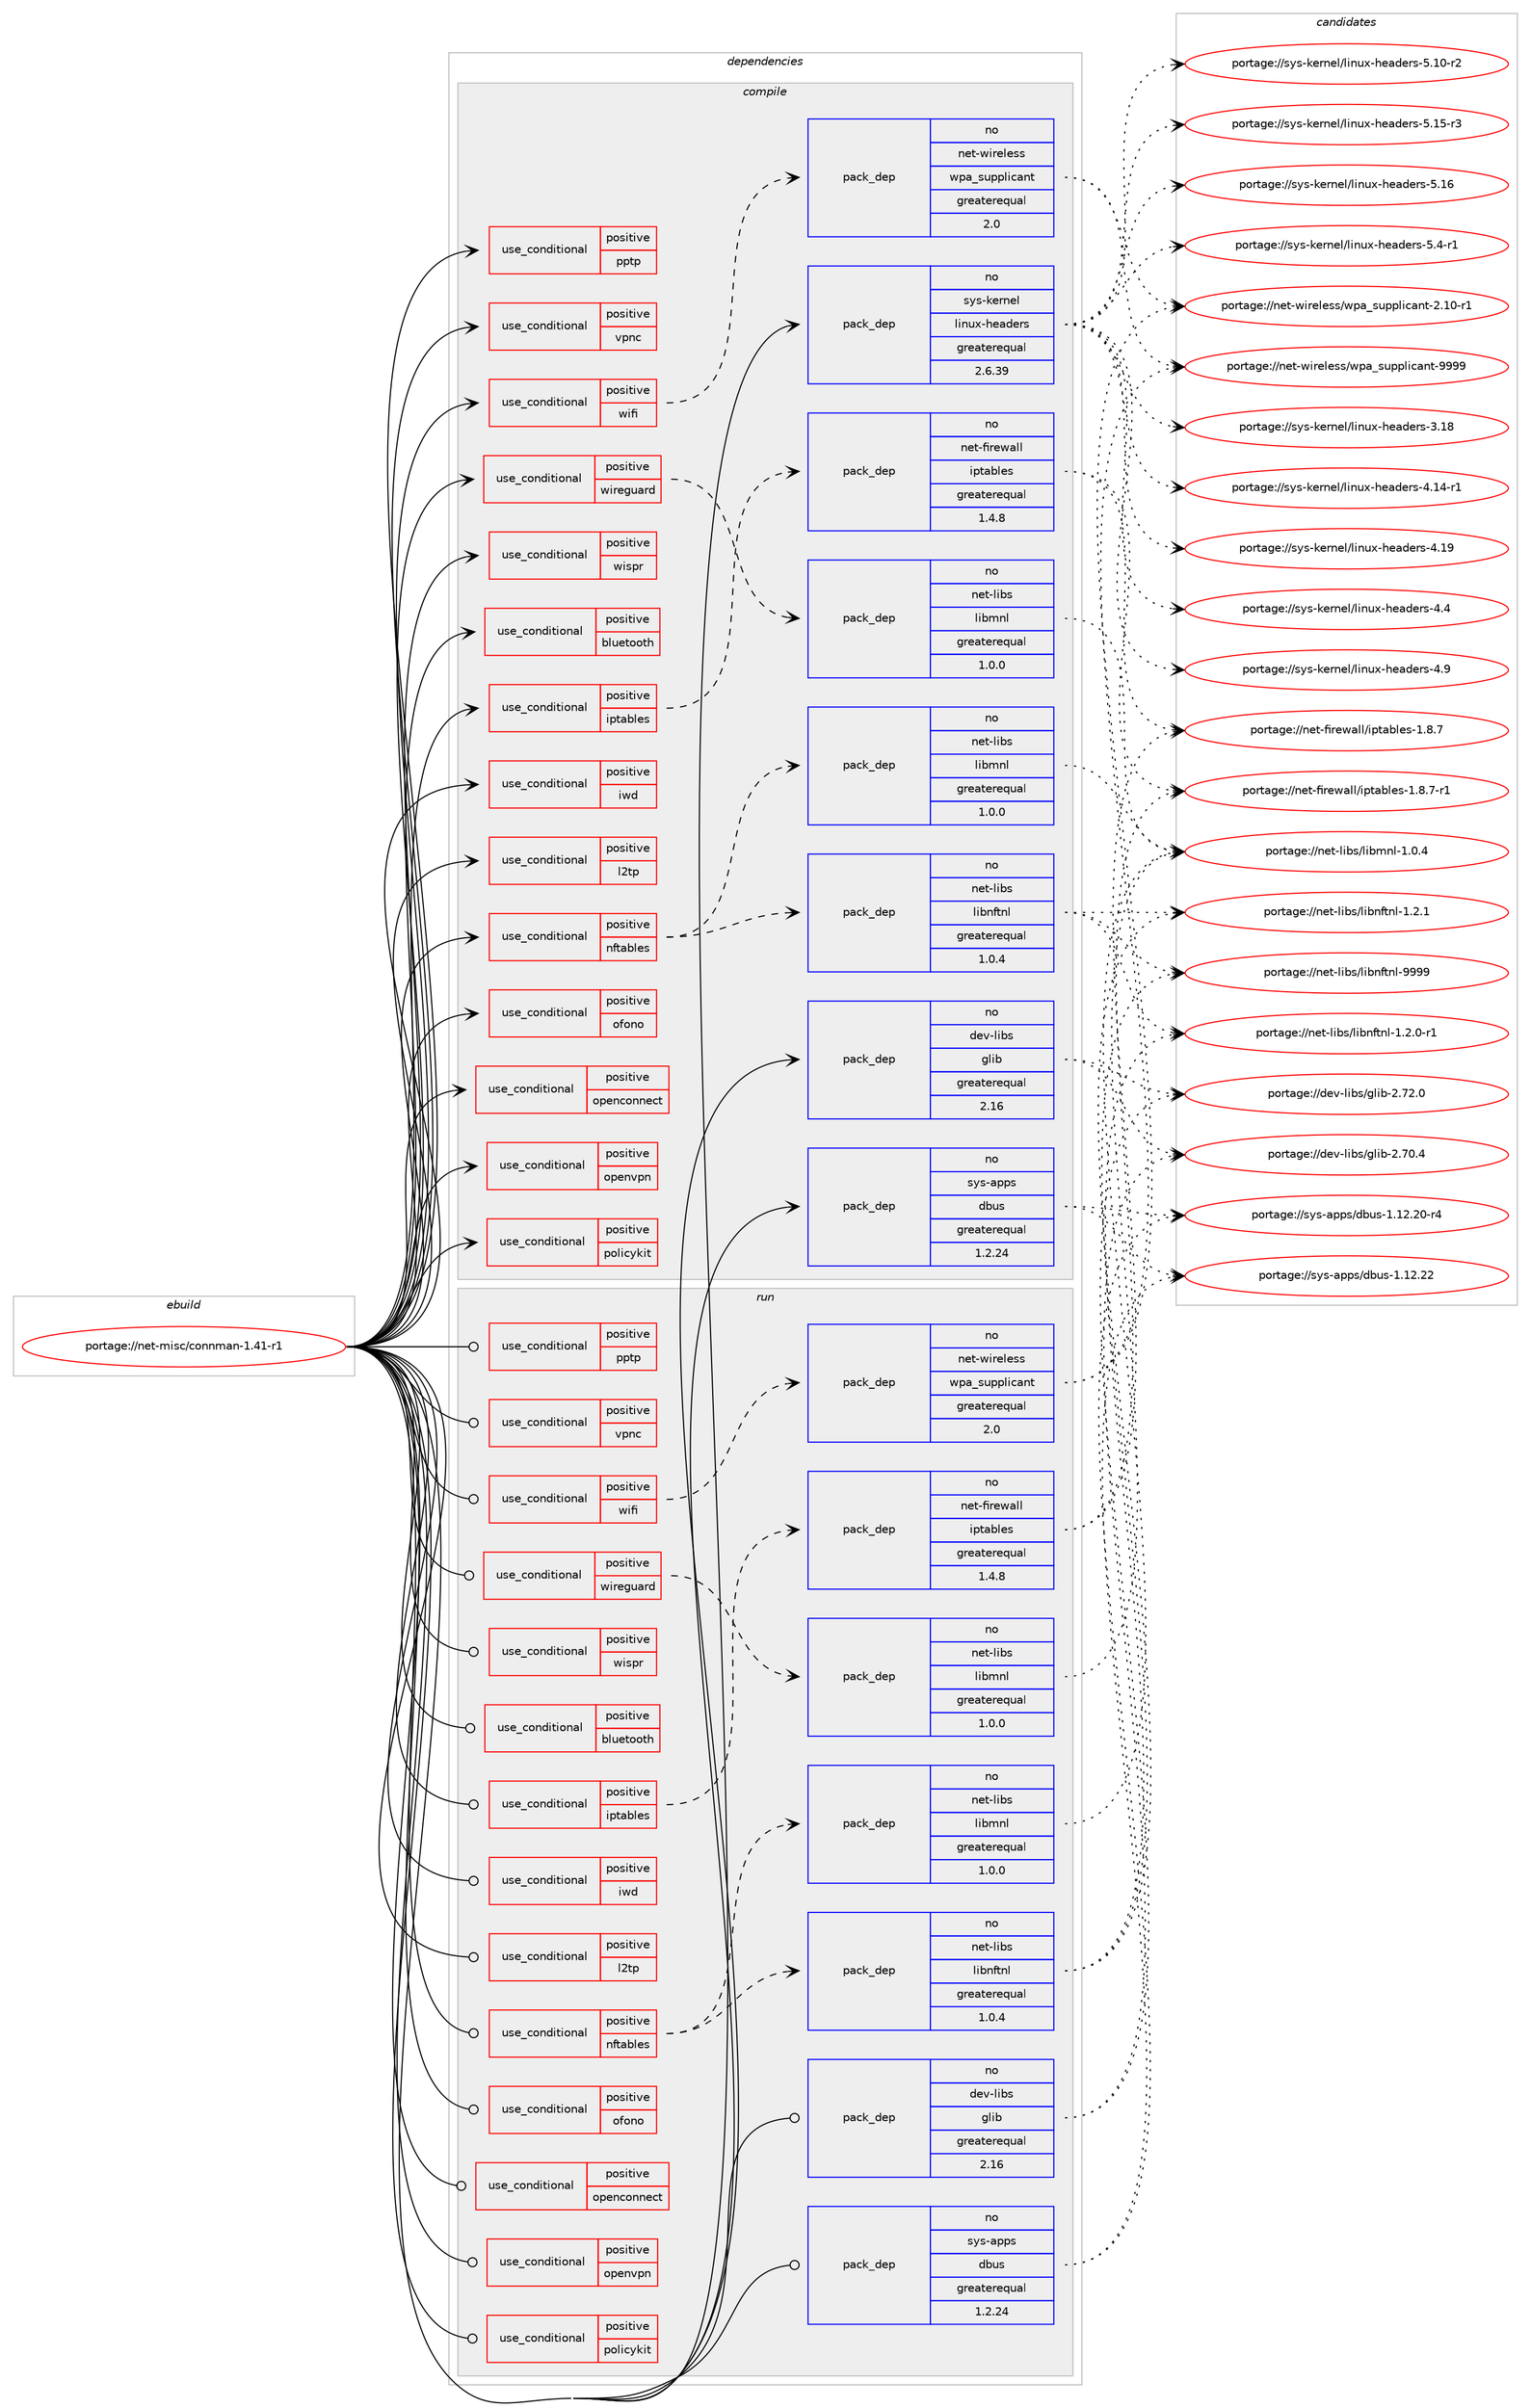 digraph prolog {

# *************
# Graph options
# *************

newrank=true;
concentrate=true;
compound=true;
graph [rankdir=LR,fontname=Helvetica,fontsize=10,ranksep=1.5];#, ranksep=2.5, nodesep=0.2];
edge  [arrowhead=vee];
node  [fontname=Helvetica,fontsize=10];

# **********
# The ebuild
# **********

subgraph cluster_leftcol {
color=gray;
rank=same;
label=<<i>ebuild</i>>;
id [label="portage://net-misc/connman-1.41-r1", color=red, width=4, href="../net-misc/connman-1.41-r1.svg"];
}

# ****************
# The dependencies
# ****************

subgraph cluster_midcol {
color=gray;
label=<<i>dependencies</i>>;
subgraph cluster_compile {
fillcolor="#eeeeee";
style=filled;
label=<<i>compile</i>>;
subgraph cond119 {
dependency193 [label=<<TABLE BORDER="0" CELLBORDER="1" CELLSPACING="0" CELLPADDING="4"><TR><TD ROWSPAN="3" CELLPADDING="10">use_conditional</TD></TR><TR><TD>positive</TD></TR><TR><TD>bluetooth</TD></TR></TABLE>>, shape=none, color=red];
# *** BEGIN UNKNOWN DEPENDENCY TYPE (TODO) ***
# dependency193 -> package_dependency(portage://net-misc/connman-1.41-r1,install,no,net-wireless,bluez,none,[,,],[],[])
# *** END UNKNOWN DEPENDENCY TYPE (TODO) ***

}
id:e -> dependency193:w [weight=20,style="solid",arrowhead="vee"];
subgraph cond120 {
dependency194 [label=<<TABLE BORDER="0" CELLBORDER="1" CELLSPACING="0" CELLPADDING="4"><TR><TD ROWSPAN="3" CELLPADDING="10">use_conditional</TD></TR><TR><TD>positive</TD></TR><TR><TD>iptables</TD></TR></TABLE>>, shape=none, color=red];
subgraph pack68 {
dependency195 [label=<<TABLE BORDER="0" CELLBORDER="1" CELLSPACING="0" CELLPADDING="4" WIDTH="220"><TR><TD ROWSPAN="6" CELLPADDING="30">pack_dep</TD></TR><TR><TD WIDTH="110">no</TD></TR><TR><TD>net-firewall</TD></TR><TR><TD>iptables</TD></TR><TR><TD>greaterequal</TD></TR><TR><TD>1.4.8</TD></TR></TABLE>>, shape=none, color=blue];
}
dependency194:e -> dependency195:w [weight=20,style="dashed",arrowhead="vee"];
}
id:e -> dependency194:w [weight=20,style="solid",arrowhead="vee"];
subgraph cond121 {
dependency196 [label=<<TABLE BORDER="0" CELLBORDER="1" CELLSPACING="0" CELLPADDING="4"><TR><TD ROWSPAN="3" CELLPADDING="10">use_conditional</TD></TR><TR><TD>positive</TD></TR><TR><TD>iwd</TD></TR></TABLE>>, shape=none, color=red];
# *** BEGIN UNKNOWN DEPENDENCY TYPE (TODO) ***
# dependency196 -> package_dependency(portage://net-misc/connman-1.41-r1,install,no,net-wireless,iwd,none,[,,],[],[])
# *** END UNKNOWN DEPENDENCY TYPE (TODO) ***

}
id:e -> dependency196:w [weight=20,style="solid",arrowhead="vee"];
subgraph cond122 {
dependency197 [label=<<TABLE BORDER="0" CELLBORDER="1" CELLSPACING="0" CELLPADDING="4"><TR><TD ROWSPAN="3" CELLPADDING="10">use_conditional</TD></TR><TR><TD>positive</TD></TR><TR><TD>l2tp</TD></TR></TABLE>>, shape=none, color=red];
# *** BEGIN UNKNOWN DEPENDENCY TYPE (TODO) ***
# dependency197 -> package_dependency(portage://net-misc/connman-1.41-r1,install,no,net-dialup,xl2tpd,none,[,,],[],[])
# *** END UNKNOWN DEPENDENCY TYPE (TODO) ***

}
id:e -> dependency197:w [weight=20,style="solid",arrowhead="vee"];
subgraph cond123 {
dependency198 [label=<<TABLE BORDER="0" CELLBORDER="1" CELLSPACING="0" CELLPADDING="4"><TR><TD ROWSPAN="3" CELLPADDING="10">use_conditional</TD></TR><TR><TD>positive</TD></TR><TR><TD>nftables</TD></TR></TABLE>>, shape=none, color=red];
subgraph pack69 {
dependency199 [label=<<TABLE BORDER="0" CELLBORDER="1" CELLSPACING="0" CELLPADDING="4" WIDTH="220"><TR><TD ROWSPAN="6" CELLPADDING="30">pack_dep</TD></TR><TR><TD WIDTH="110">no</TD></TR><TR><TD>net-libs</TD></TR><TR><TD>libnftnl</TD></TR><TR><TD>greaterequal</TD></TR><TR><TD>1.0.4</TD></TR></TABLE>>, shape=none, color=blue];
}
dependency198:e -> dependency199:w [weight=20,style="dashed",arrowhead="vee"];
subgraph pack70 {
dependency200 [label=<<TABLE BORDER="0" CELLBORDER="1" CELLSPACING="0" CELLPADDING="4" WIDTH="220"><TR><TD ROWSPAN="6" CELLPADDING="30">pack_dep</TD></TR><TR><TD WIDTH="110">no</TD></TR><TR><TD>net-libs</TD></TR><TR><TD>libmnl</TD></TR><TR><TD>greaterequal</TD></TR><TR><TD>1.0.0</TD></TR></TABLE>>, shape=none, color=blue];
}
dependency198:e -> dependency200:w [weight=20,style="dashed",arrowhead="vee"];
}
id:e -> dependency198:w [weight=20,style="solid",arrowhead="vee"];
subgraph cond124 {
dependency201 [label=<<TABLE BORDER="0" CELLBORDER="1" CELLSPACING="0" CELLPADDING="4"><TR><TD ROWSPAN="3" CELLPADDING="10">use_conditional</TD></TR><TR><TD>positive</TD></TR><TR><TD>ofono</TD></TR></TABLE>>, shape=none, color=red];
# *** BEGIN UNKNOWN DEPENDENCY TYPE (TODO) ***
# dependency201 -> package_dependency(portage://net-misc/connman-1.41-r1,install,no,net-misc,ofono,none,[,,],[],[])
# *** END UNKNOWN DEPENDENCY TYPE (TODO) ***

}
id:e -> dependency201:w [weight=20,style="solid",arrowhead="vee"];
subgraph cond125 {
dependency202 [label=<<TABLE BORDER="0" CELLBORDER="1" CELLSPACING="0" CELLPADDING="4"><TR><TD ROWSPAN="3" CELLPADDING="10">use_conditional</TD></TR><TR><TD>positive</TD></TR><TR><TD>openconnect</TD></TR></TABLE>>, shape=none, color=red];
# *** BEGIN UNKNOWN DEPENDENCY TYPE (TODO) ***
# dependency202 -> package_dependency(portage://net-misc/connman-1.41-r1,install,no,net-vpn,openconnect,none,[,,],[],[])
# *** END UNKNOWN DEPENDENCY TYPE (TODO) ***

}
id:e -> dependency202:w [weight=20,style="solid",arrowhead="vee"];
subgraph cond126 {
dependency203 [label=<<TABLE BORDER="0" CELLBORDER="1" CELLSPACING="0" CELLPADDING="4"><TR><TD ROWSPAN="3" CELLPADDING="10">use_conditional</TD></TR><TR><TD>positive</TD></TR><TR><TD>openvpn</TD></TR></TABLE>>, shape=none, color=red];
# *** BEGIN UNKNOWN DEPENDENCY TYPE (TODO) ***
# dependency203 -> package_dependency(portage://net-misc/connman-1.41-r1,install,no,net-vpn,openvpn,none,[,,],[],[])
# *** END UNKNOWN DEPENDENCY TYPE (TODO) ***

}
id:e -> dependency203:w [weight=20,style="solid",arrowhead="vee"];
subgraph cond127 {
dependency204 [label=<<TABLE BORDER="0" CELLBORDER="1" CELLSPACING="0" CELLPADDING="4"><TR><TD ROWSPAN="3" CELLPADDING="10">use_conditional</TD></TR><TR><TD>positive</TD></TR><TR><TD>policykit</TD></TR></TABLE>>, shape=none, color=red];
# *** BEGIN UNKNOWN DEPENDENCY TYPE (TODO) ***
# dependency204 -> package_dependency(portage://net-misc/connman-1.41-r1,install,no,sys-auth,polkit,none,[,,],[],[])
# *** END UNKNOWN DEPENDENCY TYPE (TODO) ***

}
id:e -> dependency204:w [weight=20,style="solid",arrowhead="vee"];
subgraph cond128 {
dependency205 [label=<<TABLE BORDER="0" CELLBORDER="1" CELLSPACING="0" CELLPADDING="4"><TR><TD ROWSPAN="3" CELLPADDING="10">use_conditional</TD></TR><TR><TD>positive</TD></TR><TR><TD>pptp</TD></TR></TABLE>>, shape=none, color=red];
# *** BEGIN UNKNOWN DEPENDENCY TYPE (TODO) ***
# dependency205 -> package_dependency(portage://net-misc/connman-1.41-r1,install,no,net-dialup,pptpclient,none,[,,],[],[])
# *** END UNKNOWN DEPENDENCY TYPE (TODO) ***

}
id:e -> dependency205:w [weight=20,style="solid",arrowhead="vee"];
subgraph cond129 {
dependency206 [label=<<TABLE BORDER="0" CELLBORDER="1" CELLSPACING="0" CELLPADDING="4"><TR><TD ROWSPAN="3" CELLPADDING="10">use_conditional</TD></TR><TR><TD>positive</TD></TR><TR><TD>vpnc</TD></TR></TABLE>>, shape=none, color=red];
# *** BEGIN UNKNOWN DEPENDENCY TYPE (TODO) ***
# dependency206 -> package_dependency(portage://net-misc/connman-1.41-r1,install,no,net-vpn,vpnc,none,[,,],[],[])
# *** END UNKNOWN DEPENDENCY TYPE (TODO) ***

}
id:e -> dependency206:w [weight=20,style="solid",arrowhead="vee"];
subgraph cond130 {
dependency207 [label=<<TABLE BORDER="0" CELLBORDER="1" CELLSPACING="0" CELLPADDING="4"><TR><TD ROWSPAN="3" CELLPADDING="10">use_conditional</TD></TR><TR><TD>positive</TD></TR><TR><TD>wifi</TD></TR></TABLE>>, shape=none, color=red];
subgraph pack71 {
dependency208 [label=<<TABLE BORDER="0" CELLBORDER="1" CELLSPACING="0" CELLPADDING="4" WIDTH="220"><TR><TD ROWSPAN="6" CELLPADDING="30">pack_dep</TD></TR><TR><TD WIDTH="110">no</TD></TR><TR><TD>net-wireless</TD></TR><TR><TD>wpa_supplicant</TD></TR><TR><TD>greaterequal</TD></TR><TR><TD>2.0</TD></TR></TABLE>>, shape=none, color=blue];
}
dependency207:e -> dependency208:w [weight=20,style="dashed",arrowhead="vee"];
}
id:e -> dependency207:w [weight=20,style="solid",arrowhead="vee"];
subgraph cond131 {
dependency209 [label=<<TABLE BORDER="0" CELLBORDER="1" CELLSPACING="0" CELLPADDING="4"><TR><TD ROWSPAN="3" CELLPADDING="10">use_conditional</TD></TR><TR><TD>positive</TD></TR><TR><TD>wireguard</TD></TR></TABLE>>, shape=none, color=red];
subgraph pack72 {
dependency210 [label=<<TABLE BORDER="0" CELLBORDER="1" CELLSPACING="0" CELLPADDING="4" WIDTH="220"><TR><TD ROWSPAN="6" CELLPADDING="30">pack_dep</TD></TR><TR><TD WIDTH="110">no</TD></TR><TR><TD>net-libs</TD></TR><TR><TD>libmnl</TD></TR><TR><TD>greaterequal</TD></TR><TR><TD>1.0.0</TD></TR></TABLE>>, shape=none, color=blue];
}
dependency209:e -> dependency210:w [weight=20,style="dashed",arrowhead="vee"];
}
id:e -> dependency209:w [weight=20,style="solid",arrowhead="vee"];
subgraph cond132 {
dependency211 [label=<<TABLE BORDER="0" CELLBORDER="1" CELLSPACING="0" CELLPADDING="4"><TR><TD ROWSPAN="3" CELLPADDING="10">use_conditional</TD></TR><TR><TD>positive</TD></TR><TR><TD>wispr</TD></TR></TABLE>>, shape=none, color=red];
# *** BEGIN UNKNOWN DEPENDENCY TYPE (TODO) ***
# dependency211 -> package_dependency(portage://net-misc/connman-1.41-r1,install,no,net-libs,gnutls,none,[,,],[],[])
# *** END UNKNOWN DEPENDENCY TYPE (TODO) ***

}
id:e -> dependency211:w [weight=20,style="solid",arrowhead="vee"];
subgraph pack73 {
dependency212 [label=<<TABLE BORDER="0" CELLBORDER="1" CELLSPACING="0" CELLPADDING="4" WIDTH="220"><TR><TD ROWSPAN="6" CELLPADDING="30">pack_dep</TD></TR><TR><TD WIDTH="110">no</TD></TR><TR><TD>dev-libs</TD></TR><TR><TD>glib</TD></TR><TR><TD>greaterequal</TD></TR><TR><TD>2.16</TD></TR></TABLE>>, shape=none, color=blue];
}
id:e -> dependency212:w [weight=20,style="solid",arrowhead="vee"];
subgraph pack74 {
dependency213 [label=<<TABLE BORDER="0" CELLBORDER="1" CELLSPACING="0" CELLPADDING="4" WIDTH="220"><TR><TD ROWSPAN="6" CELLPADDING="30">pack_dep</TD></TR><TR><TD WIDTH="110">no</TD></TR><TR><TD>sys-apps</TD></TR><TR><TD>dbus</TD></TR><TR><TD>greaterequal</TD></TR><TR><TD>1.2.24</TD></TR></TABLE>>, shape=none, color=blue];
}
id:e -> dependency213:w [weight=20,style="solid",arrowhead="vee"];
subgraph pack75 {
dependency214 [label=<<TABLE BORDER="0" CELLBORDER="1" CELLSPACING="0" CELLPADDING="4" WIDTH="220"><TR><TD ROWSPAN="6" CELLPADDING="30">pack_dep</TD></TR><TR><TD WIDTH="110">no</TD></TR><TR><TD>sys-kernel</TD></TR><TR><TD>linux-headers</TD></TR><TR><TD>greaterequal</TD></TR><TR><TD>2.6.39</TD></TR></TABLE>>, shape=none, color=blue];
}
id:e -> dependency214:w [weight=20,style="solid",arrowhead="vee"];
# *** BEGIN UNKNOWN DEPENDENCY TYPE (TODO) ***
# id -> package_dependency(portage://net-misc/connman-1.41-r1,install,no,sys-libs,readline,none,[,,],[slot(0),equal],[])
# *** END UNKNOWN DEPENDENCY TYPE (TODO) ***

}
subgraph cluster_compileandrun {
fillcolor="#eeeeee";
style=filled;
label=<<i>compile and run</i>>;
}
subgraph cluster_run {
fillcolor="#eeeeee";
style=filled;
label=<<i>run</i>>;
subgraph cond133 {
dependency215 [label=<<TABLE BORDER="0" CELLBORDER="1" CELLSPACING="0" CELLPADDING="4"><TR><TD ROWSPAN="3" CELLPADDING="10">use_conditional</TD></TR><TR><TD>positive</TD></TR><TR><TD>bluetooth</TD></TR></TABLE>>, shape=none, color=red];
# *** BEGIN UNKNOWN DEPENDENCY TYPE (TODO) ***
# dependency215 -> package_dependency(portage://net-misc/connman-1.41-r1,run,no,net-wireless,bluez,none,[,,],[],[])
# *** END UNKNOWN DEPENDENCY TYPE (TODO) ***

}
id:e -> dependency215:w [weight=20,style="solid",arrowhead="odot"];
subgraph cond134 {
dependency216 [label=<<TABLE BORDER="0" CELLBORDER="1" CELLSPACING="0" CELLPADDING="4"><TR><TD ROWSPAN="3" CELLPADDING="10">use_conditional</TD></TR><TR><TD>positive</TD></TR><TR><TD>iptables</TD></TR></TABLE>>, shape=none, color=red];
subgraph pack76 {
dependency217 [label=<<TABLE BORDER="0" CELLBORDER="1" CELLSPACING="0" CELLPADDING="4" WIDTH="220"><TR><TD ROWSPAN="6" CELLPADDING="30">pack_dep</TD></TR><TR><TD WIDTH="110">no</TD></TR><TR><TD>net-firewall</TD></TR><TR><TD>iptables</TD></TR><TR><TD>greaterequal</TD></TR><TR><TD>1.4.8</TD></TR></TABLE>>, shape=none, color=blue];
}
dependency216:e -> dependency217:w [weight=20,style="dashed",arrowhead="vee"];
}
id:e -> dependency216:w [weight=20,style="solid",arrowhead="odot"];
subgraph cond135 {
dependency218 [label=<<TABLE BORDER="0" CELLBORDER="1" CELLSPACING="0" CELLPADDING="4"><TR><TD ROWSPAN="3" CELLPADDING="10">use_conditional</TD></TR><TR><TD>positive</TD></TR><TR><TD>iwd</TD></TR></TABLE>>, shape=none, color=red];
# *** BEGIN UNKNOWN DEPENDENCY TYPE (TODO) ***
# dependency218 -> package_dependency(portage://net-misc/connman-1.41-r1,run,no,net-wireless,iwd,none,[,,],[],[])
# *** END UNKNOWN DEPENDENCY TYPE (TODO) ***

}
id:e -> dependency218:w [weight=20,style="solid",arrowhead="odot"];
subgraph cond136 {
dependency219 [label=<<TABLE BORDER="0" CELLBORDER="1" CELLSPACING="0" CELLPADDING="4"><TR><TD ROWSPAN="3" CELLPADDING="10">use_conditional</TD></TR><TR><TD>positive</TD></TR><TR><TD>l2tp</TD></TR></TABLE>>, shape=none, color=red];
# *** BEGIN UNKNOWN DEPENDENCY TYPE (TODO) ***
# dependency219 -> package_dependency(portage://net-misc/connman-1.41-r1,run,no,net-dialup,xl2tpd,none,[,,],[],[])
# *** END UNKNOWN DEPENDENCY TYPE (TODO) ***

}
id:e -> dependency219:w [weight=20,style="solid",arrowhead="odot"];
subgraph cond137 {
dependency220 [label=<<TABLE BORDER="0" CELLBORDER="1" CELLSPACING="0" CELLPADDING="4"><TR><TD ROWSPAN="3" CELLPADDING="10">use_conditional</TD></TR><TR><TD>positive</TD></TR><TR><TD>nftables</TD></TR></TABLE>>, shape=none, color=red];
subgraph pack77 {
dependency221 [label=<<TABLE BORDER="0" CELLBORDER="1" CELLSPACING="0" CELLPADDING="4" WIDTH="220"><TR><TD ROWSPAN="6" CELLPADDING="30">pack_dep</TD></TR><TR><TD WIDTH="110">no</TD></TR><TR><TD>net-libs</TD></TR><TR><TD>libnftnl</TD></TR><TR><TD>greaterequal</TD></TR><TR><TD>1.0.4</TD></TR></TABLE>>, shape=none, color=blue];
}
dependency220:e -> dependency221:w [weight=20,style="dashed",arrowhead="vee"];
subgraph pack78 {
dependency222 [label=<<TABLE BORDER="0" CELLBORDER="1" CELLSPACING="0" CELLPADDING="4" WIDTH="220"><TR><TD ROWSPAN="6" CELLPADDING="30">pack_dep</TD></TR><TR><TD WIDTH="110">no</TD></TR><TR><TD>net-libs</TD></TR><TR><TD>libmnl</TD></TR><TR><TD>greaterequal</TD></TR><TR><TD>1.0.0</TD></TR></TABLE>>, shape=none, color=blue];
}
dependency220:e -> dependency222:w [weight=20,style="dashed",arrowhead="vee"];
}
id:e -> dependency220:w [weight=20,style="solid",arrowhead="odot"];
subgraph cond138 {
dependency223 [label=<<TABLE BORDER="0" CELLBORDER="1" CELLSPACING="0" CELLPADDING="4"><TR><TD ROWSPAN="3" CELLPADDING="10">use_conditional</TD></TR><TR><TD>positive</TD></TR><TR><TD>ofono</TD></TR></TABLE>>, shape=none, color=red];
# *** BEGIN UNKNOWN DEPENDENCY TYPE (TODO) ***
# dependency223 -> package_dependency(portage://net-misc/connman-1.41-r1,run,no,net-misc,ofono,none,[,,],[],[])
# *** END UNKNOWN DEPENDENCY TYPE (TODO) ***

}
id:e -> dependency223:w [weight=20,style="solid",arrowhead="odot"];
subgraph cond139 {
dependency224 [label=<<TABLE BORDER="0" CELLBORDER="1" CELLSPACING="0" CELLPADDING="4"><TR><TD ROWSPAN="3" CELLPADDING="10">use_conditional</TD></TR><TR><TD>positive</TD></TR><TR><TD>openconnect</TD></TR></TABLE>>, shape=none, color=red];
# *** BEGIN UNKNOWN DEPENDENCY TYPE (TODO) ***
# dependency224 -> package_dependency(portage://net-misc/connman-1.41-r1,run,no,net-vpn,openconnect,none,[,,],[],[])
# *** END UNKNOWN DEPENDENCY TYPE (TODO) ***

}
id:e -> dependency224:w [weight=20,style="solid",arrowhead="odot"];
subgraph cond140 {
dependency225 [label=<<TABLE BORDER="0" CELLBORDER="1" CELLSPACING="0" CELLPADDING="4"><TR><TD ROWSPAN="3" CELLPADDING="10">use_conditional</TD></TR><TR><TD>positive</TD></TR><TR><TD>openvpn</TD></TR></TABLE>>, shape=none, color=red];
# *** BEGIN UNKNOWN DEPENDENCY TYPE (TODO) ***
# dependency225 -> package_dependency(portage://net-misc/connman-1.41-r1,run,no,net-vpn,openvpn,none,[,,],[],[])
# *** END UNKNOWN DEPENDENCY TYPE (TODO) ***

}
id:e -> dependency225:w [weight=20,style="solid",arrowhead="odot"];
subgraph cond141 {
dependency226 [label=<<TABLE BORDER="0" CELLBORDER="1" CELLSPACING="0" CELLPADDING="4"><TR><TD ROWSPAN="3" CELLPADDING="10">use_conditional</TD></TR><TR><TD>positive</TD></TR><TR><TD>policykit</TD></TR></TABLE>>, shape=none, color=red];
# *** BEGIN UNKNOWN DEPENDENCY TYPE (TODO) ***
# dependency226 -> package_dependency(portage://net-misc/connman-1.41-r1,run,no,sys-auth,polkit,none,[,,],[],[])
# *** END UNKNOWN DEPENDENCY TYPE (TODO) ***

}
id:e -> dependency226:w [weight=20,style="solid",arrowhead="odot"];
subgraph cond142 {
dependency227 [label=<<TABLE BORDER="0" CELLBORDER="1" CELLSPACING="0" CELLPADDING="4"><TR><TD ROWSPAN="3" CELLPADDING="10">use_conditional</TD></TR><TR><TD>positive</TD></TR><TR><TD>pptp</TD></TR></TABLE>>, shape=none, color=red];
# *** BEGIN UNKNOWN DEPENDENCY TYPE (TODO) ***
# dependency227 -> package_dependency(portage://net-misc/connman-1.41-r1,run,no,net-dialup,pptpclient,none,[,,],[],[])
# *** END UNKNOWN DEPENDENCY TYPE (TODO) ***

}
id:e -> dependency227:w [weight=20,style="solid",arrowhead="odot"];
subgraph cond143 {
dependency228 [label=<<TABLE BORDER="0" CELLBORDER="1" CELLSPACING="0" CELLPADDING="4"><TR><TD ROWSPAN="3" CELLPADDING="10">use_conditional</TD></TR><TR><TD>positive</TD></TR><TR><TD>vpnc</TD></TR></TABLE>>, shape=none, color=red];
# *** BEGIN UNKNOWN DEPENDENCY TYPE (TODO) ***
# dependency228 -> package_dependency(portage://net-misc/connman-1.41-r1,run,no,net-vpn,vpnc,none,[,,],[],[])
# *** END UNKNOWN DEPENDENCY TYPE (TODO) ***

}
id:e -> dependency228:w [weight=20,style="solid",arrowhead="odot"];
subgraph cond144 {
dependency229 [label=<<TABLE BORDER="0" CELLBORDER="1" CELLSPACING="0" CELLPADDING="4"><TR><TD ROWSPAN="3" CELLPADDING="10">use_conditional</TD></TR><TR><TD>positive</TD></TR><TR><TD>wifi</TD></TR></TABLE>>, shape=none, color=red];
subgraph pack79 {
dependency230 [label=<<TABLE BORDER="0" CELLBORDER="1" CELLSPACING="0" CELLPADDING="4" WIDTH="220"><TR><TD ROWSPAN="6" CELLPADDING="30">pack_dep</TD></TR><TR><TD WIDTH="110">no</TD></TR><TR><TD>net-wireless</TD></TR><TR><TD>wpa_supplicant</TD></TR><TR><TD>greaterequal</TD></TR><TR><TD>2.0</TD></TR></TABLE>>, shape=none, color=blue];
}
dependency229:e -> dependency230:w [weight=20,style="dashed",arrowhead="vee"];
}
id:e -> dependency229:w [weight=20,style="solid",arrowhead="odot"];
subgraph cond145 {
dependency231 [label=<<TABLE BORDER="0" CELLBORDER="1" CELLSPACING="0" CELLPADDING="4"><TR><TD ROWSPAN="3" CELLPADDING="10">use_conditional</TD></TR><TR><TD>positive</TD></TR><TR><TD>wireguard</TD></TR></TABLE>>, shape=none, color=red];
subgraph pack80 {
dependency232 [label=<<TABLE BORDER="0" CELLBORDER="1" CELLSPACING="0" CELLPADDING="4" WIDTH="220"><TR><TD ROWSPAN="6" CELLPADDING="30">pack_dep</TD></TR><TR><TD WIDTH="110">no</TD></TR><TR><TD>net-libs</TD></TR><TR><TD>libmnl</TD></TR><TR><TD>greaterequal</TD></TR><TR><TD>1.0.0</TD></TR></TABLE>>, shape=none, color=blue];
}
dependency231:e -> dependency232:w [weight=20,style="dashed",arrowhead="vee"];
}
id:e -> dependency231:w [weight=20,style="solid",arrowhead="odot"];
subgraph cond146 {
dependency233 [label=<<TABLE BORDER="0" CELLBORDER="1" CELLSPACING="0" CELLPADDING="4"><TR><TD ROWSPAN="3" CELLPADDING="10">use_conditional</TD></TR><TR><TD>positive</TD></TR><TR><TD>wispr</TD></TR></TABLE>>, shape=none, color=red];
# *** BEGIN UNKNOWN DEPENDENCY TYPE (TODO) ***
# dependency233 -> package_dependency(portage://net-misc/connman-1.41-r1,run,no,net-libs,gnutls,none,[,,],[],[])
# *** END UNKNOWN DEPENDENCY TYPE (TODO) ***

}
id:e -> dependency233:w [weight=20,style="solid",arrowhead="odot"];
subgraph pack81 {
dependency234 [label=<<TABLE BORDER="0" CELLBORDER="1" CELLSPACING="0" CELLPADDING="4" WIDTH="220"><TR><TD ROWSPAN="6" CELLPADDING="30">pack_dep</TD></TR><TR><TD WIDTH="110">no</TD></TR><TR><TD>dev-libs</TD></TR><TR><TD>glib</TD></TR><TR><TD>greaterequal</TD></TR><TR><TD>2.16</TD></TR></TABLE>>, shape=none, color=blue];
}
id:e -> dependency234:w [weight=20,style="solid",arrowhead="odot"];
subgraph pack82 {
dependency235 [label=<<TABLE BORDER="0" CELLBORDER="1" CELLSPACING="0" CELLPADDING="4" WIDTH="220"><TR><TD ROWSPAN="6" CELLPADDING="30">pack_dep</TD></TR><TR><TD WIDTH="110">no</TD></TR><TR><TD>sys-apps</TD></TR><TR><TD>dbus</TD></TR><TR><TD>greaterequal</TD></TR><TR><TD>1.2.24</TD></TR></TABLE>>, shape=none, color=blue];
}
id:e -> dependency235:w [weight=20,style="solid",arrowhead="odot"];
# *** BEGIN UNKNOWN DEPENDENCY TYPE (TODO) ***
# id -> package_dependency(portage://net-misc/connman-1.41-r1,run,no,sys-libs,readline,none,[,,],[slot(0),equal],[])
# *** END UNKNOWN DEPENDENCY TYPE (TODO) ***

# *** BEGIN UNKNOWN DEPENDENCY TYPE (TODO) ***
# id -> package_dependency(portage://net-misc/connman-1.41-r1,run,no,virtual,tmpfiles,none,[,,],[],[])
# *** END UNKNOWN DEPENDENCY TYPE (TODO) ***

}
}

# **************
# The candidates
# **************

subgraph cluster_choices {
rank=same;
color=gray;
label=<<i>candidates</i>>;

subgraph choice68 {
color=black;
nodesep=1;
choice1101011164510210511410111997108108471051121169798108101115454946564655 [label="portage://net-firewall/iptables-1.8.7", color=red, width=4,href="../net-firewall/iptables-1.8.7.svg"];
choice11010111645102105114101119971081084710511211697981081011154549465646554511449 [label="portage://net-firewall/iptables-1.8.7-r1", color=red, width=4,href="../net-firewall/iptables-1.8.7-r1.svg"];
dependency195:e -> choice1101011164510210511410111997108108471051121169798108101115454946564655:w [style=dotted,weight="100"];
dependency195:e -> choice11010111645102105114101119971081084710511211697981081011154549465646554511449:w [style=dotted,weight="100"];
}
subgraph choice69 {
color=black;
nodesep=1;
choice110101116451081059811547108105981101021161101084549465046484511449 [label="portage://net-libs/libnftnl-1.2.0-r1", color=red, width=4,href="../net-libs/libnftnl-1.2.0-r1.svg"];
choice11010111645108105981154710810598110102116110108454946504649 [label="portage://net-libs/libnftnl-1.2.1", color=red, width=4,href="../net-libs/libnftnl-1.2.1.svg"];
choice110101116451081059811547108105981101021161101084557575757 [label="portage://net-libs/libnftnl-9999", color=red, width=4,href="../net-libs/libnftnl-9999.svg"];
dependency199:e -> choice110101116451081059811547108105981101021161101084549465046484511449:w [style=dotted,weight="100"];
dependency199:e -> choice11010111645108105981154710810598110102116110108454946504649:w [style=dotted,weight="100"];
dependency199:e -> choice110101116451081059811547108105981101021161101084557575757:w [style=dotted,weight="100"];
}
subgraph choice70 {
color=black;
nodesep=1;
choice11010111645108105981154710810598109110108454946484652 [label="portage://net-libs/libmnl-1.0.4", color=red, width=4,href="../net-libs/libmnl-1.0.4.svg"];
dependency200:e -> choice11010111645108105981154710810598109110108454946484652:w [style=dotted,weight="100"];
}
subgraph choice71 {
color=black;
nodesep=1;
choice11010111645119105114101108101115115471191129795115117112112108105999711011645504649484511449 [label="portage://net-wireless/wpa_supplicant-2.10-r1", color=red, width=4,href="../net-wireless/wpa_supplicant-2.10-r1.svg"];
choice1101011164511910511410110810111511547119112979511511711211210810599971101164557575757 [label="portage://net-wireless/wpa_supplicant-9999", color=red, width=4,href="../net-wireless/wpa_supplicant-9999.svg"];
dependency208:e -> choice11010111645119105114101108101115115471191129795115117112112108105999711011645504649484511449:w [style=dotted,weight="100"];
dependency208:e -> choice1101011164511910511410110810111511547119112979511511711211210810599971101164557575757:w [style=dotted,weight="100"];
}
subgraph choice72 {
color=black;
nodesep=1;
choice11010111645108105981154710810598109110108454946484652 [label="portage://net-libs/libmnl-1.0.4", color=red, width=4,href="../net-libs/libmnl-1.0.4.svg"];
dependency210:e -> choice11010111645108105981154710810598109110108454946484652:w [style=dotted,weight="100"];
}
subgraph choice73 {
color=black;
nodesep=1;
choice1001011184510810598115471031081059845504655484652 [label="portage://dev-libs/glib-2.70.4", color=red, width=4,href="../dev-libs/glib-2.70.4.svg"];
choice1001011184510810598115471031081059845504655504648 [label="portage://dev-libs/glib-2.72.0", color=red, width=4,href="../dev-libs/glib-2.72.0.svg"];
dependency212:e -> choice1001011184510810598115471031081059845504655484652:w [style=dotted,weight="100"];
dependency212:e -> choice1001011184510810598115471031081059845504655504648:w [style=dotted,weight="100"];
}
subgraph choice74 {
color=black;
nodesep=1;
choice1151211154597112112115471009811711545494649504650484511452 [label="portage://sys-apps/dbus-1.12.20-r4", color=red, width=4,href="../sys-apps/dbus-1.12.20-r4.svg"];
choice115121115459711211211547100981171154549464950465050 [label="portage://sys-apps/dbus-1.12.22", color=red, width=4,href="../sys-apps/dbus-1.12.22.svg"];
dependency213:e -> choice1151211154597112112115471009811711545494649504650484511452:w [style=dotted,weight="100"];
dependency213:e -> choice115121115459711211211547100981171154549464950465050:w [style=dotted,weight="100"];
}
subgraph choice75 {
color=black;
nodesep=1;
choice115121115451071011141101011084710810511011712045104101971001011141154551464956 [label="portage://sys-kernel/linux-headers-3.18", color=red, width=4,href="../sys-kernel/linux-headers-3.18.svg"];
choice1151211154510710111411010110847108105110117120451041019710010111411545524649524511449 [label="portage://sys-kernel/linux-headers-4.14-r1", color=red, width=4,href="../sys-kernel/linux-headers-4.14-r1.svg"];
choice115121115451071011141101011084710810511011712045104101971001011141154552464957 [label="portage://sys-kernel/linux-headers-4.19", color=red, width=4,href="../sys-kernel/linux-headers-4.19.svg"];
choice1151211154510710111411010110847108105110117120451041019710010111411545524652 [label="portage://sys-kernel/linux-headers-4.4", color=red, width=4,href="../sys-kernel/linux-headers-4.4.svg"];
choice1151211154510710111411010110847108105110117120451041019710010111411545524657 [label="portage://sys-kernel/linux-headers-4.9", color=red, width=4,href="../sys-kernel/linux-headers-4.9.svg"];
choice1151211154510710111411010110847108105110117120451041019710010111411545534649484511450 [label="portage://sys-kernel/linux-headers-5.10-r2", color=red, width=4,href="../sys-kernel/linux-headers-5.10-r2.svg"];
choice1151211154510710111411010110847108105110117120451041019710010111411545534649534511451 [label="portage://sys-kernel/linux-headers-5.15-r3", color=red, width=4,href="../sys-kernel/linux-headers-5.15-r3.svg"];
choice115121115451071011141101011084710810511011712045104101971001011141154553464954 [label="portage://sys-kernel/linux-headers-5.16", color=red, width=4,href="../sys-kernel/linux-headers-5.16.svg"];
choice11512111545107101114110101108471081051101171204510410197100101114115455346524511449 [label="portage://sys-kernel/linux-headers-5.4-r1", color=red, width=4,href="../sys-kernel/linux-headers-5.4-r1.svg"];
dependency214:e -> choice115121115451071011141101011084710810511011712045104101971001011141154551464956:w [style=dotted,weight="100"];
dependency214:e -> choice1151211154510710111411010110847108105110117120451041019710010111411545524649524511449:w [style=dotted,weight="100"];
dependency214:e -> choice115121115451071011141101011084710810511011712045104101971001011141154552464957:w [style=dotted,weight="100"];
dependency214:e -> choice1151211154510710111411010110847108105110117120451041019710010111411545524652:w [style=dotted,weight="100"];
dependency214:e -> choice1151211154510710111411010110847108105110117120451041019710010111411545524657:w [style=dotted,weight="100"];
dependency214:e -> choice1151211154510710111411010110847108105110117120451041019710010111411545534649484511450:w [style=dotted,weight="100"];
dependency214:e -> choice1151211154510710111411010110847108105110117120451041019710010111411545534649534511451:w [style=dotted,weight="100"];
dependency214:e -> choice115121115451071011141101011084710810511011712045104101971001011141154553464954:w [style=dotted,weight="100"];
dependency214:e -> choice11512111545107101114110101108471081051101171204510410197100101114115455346524511449:w [style=dotted,weight="100"];
}
subgraph choice76 {
color=black;
nodesep=1;
choice1101011164510210511410111997108108471051121169798108101115454946564655 [label="portage://net-firewall/iptables-1.8.7", color=red, width=4,href="../net-firewall/iptables-1.8.7.svg"];
choice11010111645102105114101119971081084710511211697981081011154549465646554511449 [label="portage://net-firewall/iptables-1.8.7-r1", color=red, width=4,href="../net-firewall/iptables-1.8.7-r1.svg"];
dependency217:e -> choice1101011164510210511410111997108108471051121169798108101115454946564655:w [style=dotted,weight="100"];
dependency217:e -> choice11010111645102105114101119971081084710511211697981081011154549465646554511449:w [style=dotted,weight="100"];
}
subgraph choice77 {
color=black;
nodesep=1;
choice110101116451081059811547108105981101021161101084549465046484511449 [label="portage://net-libs/libnftnl-1.2.0-r1", color=red, width=4,href="../net-libs/libnftnl-1.2.0-r1.svg"];
choice11010111645108105981154710810598110102116110108454946504649 [label="portage://net-libs/libnftnl-1.2.1", color=red, width=4,href="../net-libs/libnftnl-1.2.1.svg"];
choice110101116451081059811547108105981101021161101084557575757 [label="portage://net-libs/libnftnl-9999", color=red, width=4,href="../net-libs/libnftnl-9999.svg"];
dependency221:e -> choice110101116451081059811547108105981101021161101084549465046484511449:w [style=dotted,weight="100"];
dependency221:e -> choice11010111645108105981154710810598110102116110108454946504649:w [style=dotted,weight="100"];
dependency221:e -> choice110101116451081059811547108105981101021161101084557575757:w [style=dotted,weight="100"];
}
subgraph choice78 {
color=black;
nodesep=1;
choice11010111645108105981154710810598109110108454946484652 [label="portage://net-libs/libmnl-1.0.4", color=red, width=4,href="../net-libs/libmnl-1.0.4.svg"];
dependency222:e -> choice11010111645108105981154710810598109110108454946484652:w [style=dotted,weight="100"];
}
subgraph choice79 {
color=black;
nodesep=1;
choice11010111645119105114101108101115115471191129795115117112112108105999711011645504649484511449 [label="portage://net-wireless/wpa_supplicant-2.10-r1", color=red, width=4,href="../net-wireless/wpa_supplicant-2.10-r1.svg"];
choice1101011164511910511410110810111511547119112979511511711211210810599971101164557575757 [label="portage://net-wireless/wpa_supplicant-9999", color=red, width=4,href="../net-wireless/wpa_supplicant-9999.svg"];
dependency230:e -> choice11010111645119105114101108101115115471191129795115117112112108105999711011645504649484511449:w [style=dotted,weight="100"];
dependency230:e -> choice1101011164511910511410110810111511547119112979511511711211210810599971101164557575757:w [style=dotted,weight="100"];
}
subgraph choice80 {
color=black;
nodesep=1;
choice11010111645108105981154710810598109110108454946484652 [label="portage://net-libs/libmnl-1.0.4", color=red, width=4,href="../net-libs/libmnl-1.0.4.svg"];
dependency232:e -> choice11010111645108105981154710810598109110108454946484652:w [style=dotted,weight="100"];
}
subgraph choice81 {
color=black;
nodesep=1;
choice1001011184510810598115471031081059845504655484652 [label="portage://dev-libs/glib-2.70.4", color=red, width=4,href="../dev-libs/glib-2.70.4.svg"];
choice1001011184510810598115471031081059845504655504648 [label="portage://dev-libs/glib-2.72.0", color=red, width=4,href="../dev-libs/glib-2.72.0.svg"];
dependency234:e -> choice1001011184510810598115471031081059845504655484652:w [style=dotted,weight="100"];
dependency234:e -> choice1001011184510810598115471031081059845504655504648:w [style=dotted,weight="100"];
}
subgraph choice82 {
color=black;
nodesep=1;
choice1151211154597112112115471009811711545494649504650484511452 [label="portage://sys-apps/dbus-1.12.20-r4", color=red, width=4,href="../sys-apps/dbus-1.12.20-r4.svg"];
choice115121115459711211211547100981171154549464950465050 [label="portage://sys-apps/dbus-1.12.22", color=red, width=4,href="../sys-apps/dbus-1.12.22.svg"];
dependency235:e -> choice1151211154597112112115471009811711545494649504650484511452:w [style=dotted,weight="100"];
dependency235:e -> choice115121115459711211211547100981171154549464950465050:w [style=dotted,weight="100"];
}
}

}
